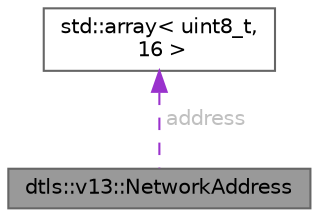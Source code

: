 digraph "dtls::v13::NetworkAddress"
{
 // LATEX_PDF_SIZE
  bgcolor="transparent";
  edge [fontname=Helvetica,fontsize=10,labelfontname=Helvetica,labelfontsize=10];
  node [fontname=Helvetica,fontsize=10,shape=box,height=0.2,width=0.4];
  Node1 [id="Node000001",label="dtls::v13::NetworkAddress",height=0.2,width=0.4,color="gray40", fillcolor="grey60", style="filled", fontcolor="black",tooltip=" "];
  Node2 -> Node1 [id="edge1_Node000001_Node000002",dir="back",color="darkorchid3",style="dashed",tooltip=" ",label=" address",fontcolor="grey" ];
  Node2 [id="Node000002",label="std::array\< uint8_t,\l 16 \>",height=0.2,width=0.4,color="gray40", fillcolor="white", style="filled",tooltip=" "];
}
